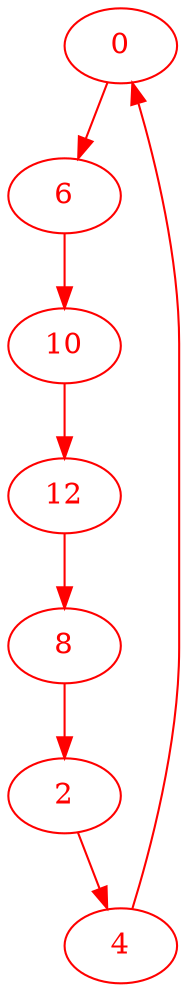 digraph g{
node [color = red, fontcolor=red]; 0 2 4 6 8 10 12 ;
0 -> 6 [color=red] ;
2 -> 4 [color=red] ;
4 -> 0 [color=red] ;
6 -> 10 [color=red] ;
8 -> 2 [color=red] ;
10 -> 12 [color=red] ;
12 -> 8 [color=red] ;
}